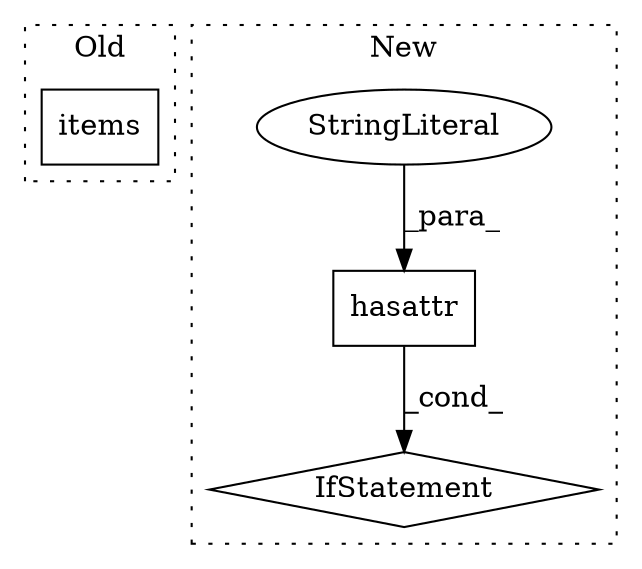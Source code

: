digraph G {
subgraph cluster0 {
1 [label="items" a="32" s="8625" l="7" shape="box"];
label = "Old";
style="dotted";
}
subgraph cluster1 {
2 [label="hasattr" a="32" s="2940,2965" l="8,1" shape="box"];
3 [label="StringLiteral" a="45" s="2953" l="12" shape="ellipse"];
4 [label="IfStatement" a="25" s="2936,2966" l="4,2" shape="diamond"];
label = "New";
style="dotted";
}
2 -> 4 [label="_cond_"];
3 -> 2 [label="_para_"];
}